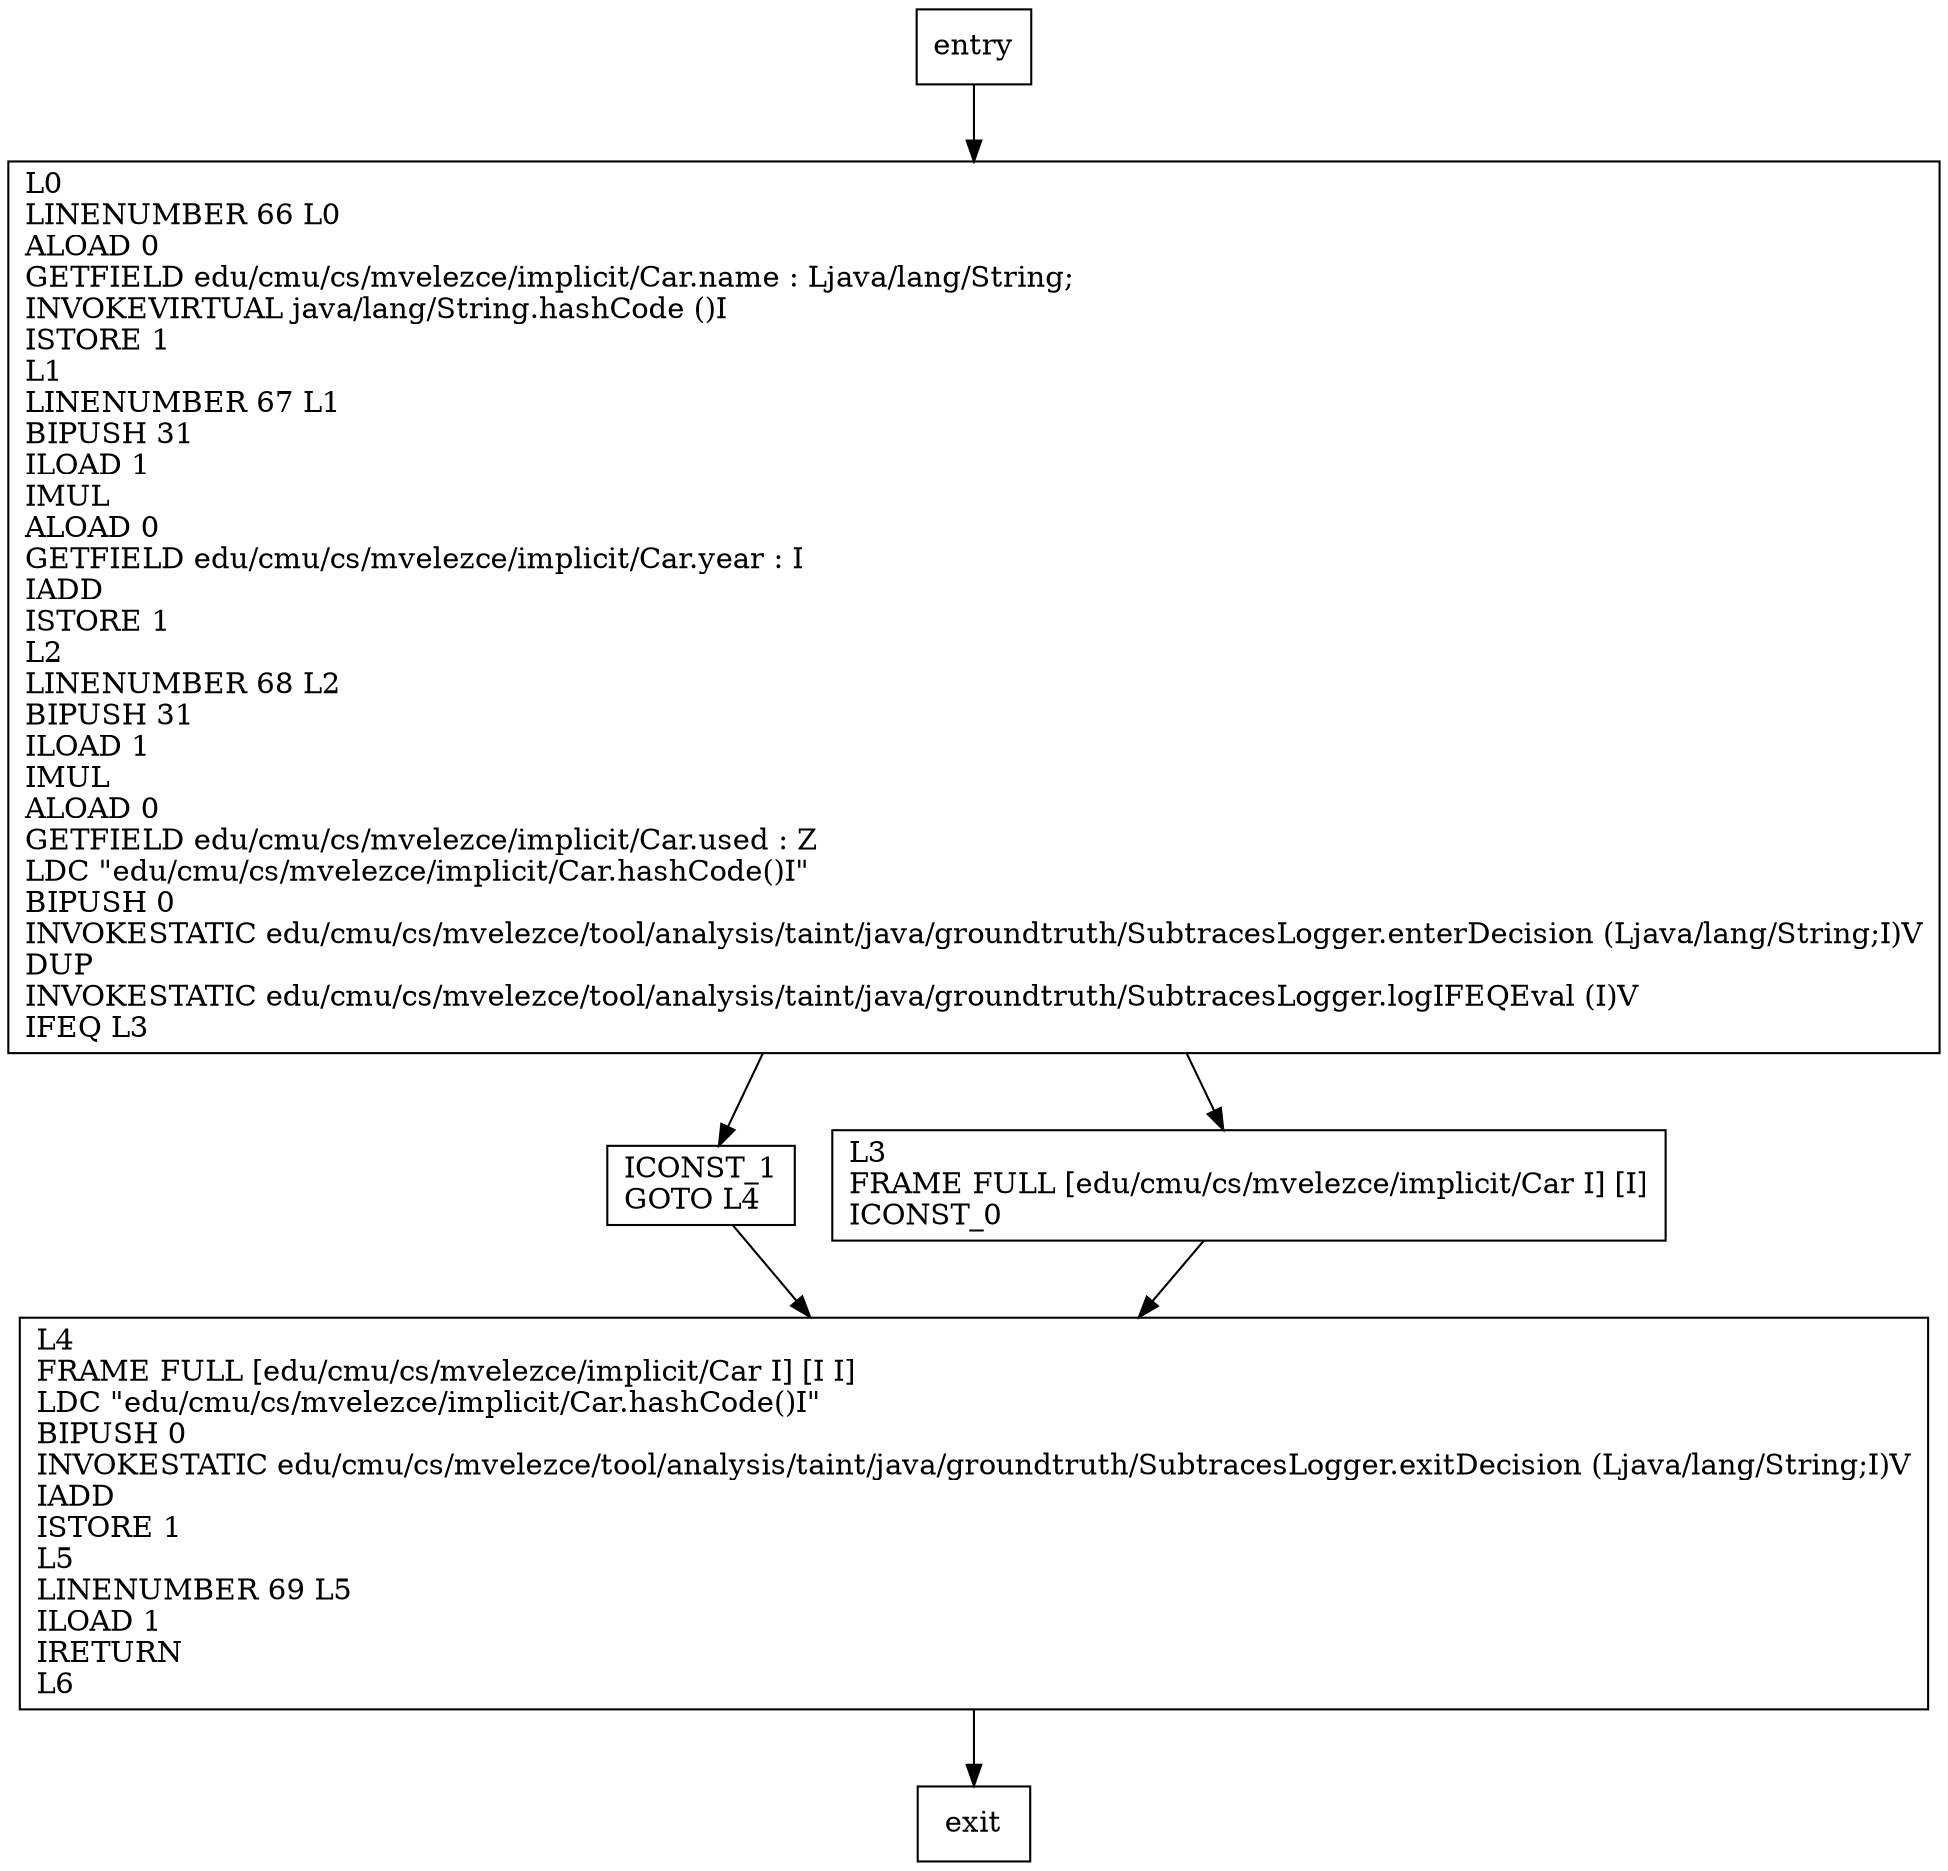 digraph hashCode {
node [shape=record];
620557167 [label="L4\lFRAME FULL [edu/cmu/cs/mvelezce/implicit/Car I] [I I]\lLDC \"edu/cmu/cs/mvelezce/implicit/Car.hashCode()I\"\lBIPUSH 0\lINVOKESTATIC edu/cmu/cs/mvelezce/tool/analysis/taint/java/groundtruth/SubtracesLogger.exitDecision (Ljava/lang/String;I)V\lIADD\lISTORE 1\lL5\lLINENUMBER 69 L5\lILOAD 1\lIRETURN\lL6\l"];
50699452 [label="ICONST_1\lGOTO L4\l"];
1806431167 [label="L0\lLINENUMBER 66 L0\lALOAD 0\lGETFIELD edu/cmu/cs/mvelezce/implicit/Car.name : Ljava/lang/String;\lINVOKEVIRTUAL java/lang/String.hashCode ()I\lISTORE 1\lL1\lLINENUMBER 67 L1\lBIPUSH 31\lILOAD 1\lIMUL\lALOAD 0\lGETFIELD edu/cmu/cs/mvelezce/implicit/Car.year : I\lIADD\lISTORE 1\lL2\lLINENUMBER 68 L2\lBIPUSH 31\lILOAD 1\lIMUL\lALOAD 0\lGETFIELD edu/cmu/cs/mvelezce/implicit/Car.used : Z\lLDC \"edu/cmu/cs/mvelezce/implicit/Car.hashCode()I\"\lBIPUSH 0\lINVOKESTATIC edu/cmu/cs/mvelezce/tool/analysis/taint/java/groundtruth/SubtracesLogger.enterDecision (Ljava/lang/String;I)V\lDUP\lINVOKESTATIC edu/cmu/cs/mvelezce/tool/analysis/taint/java/groundtruth/SubtracesLogger.logIFEQEval (I)V\lIFEQ L3\l"];
2125062626 [label="L3\lFRAME FULL [edu/cmu/cs/mvelezce/implicit/Car I] [I]\lICONST_0\l"];
entry;
exit;
entry -> 1806431167;
620557167 -> exit;
50699452 -> 620557167;
1806431167 -> 50699452;
1806431167 -> 2125062626;
2125062626 -> 620557167;
}

